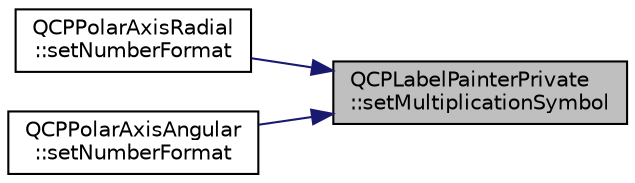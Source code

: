 digraph "QCPLabelPainterPrivate::setMultiplicationSymbol"
{
 // LATEX_PDF_SIZE
  edge [fontname="Helvetica",fontsize="10",labelfontname="Helvetica",labelfontsize="10"];
  node [fontname="Helvetica",fontsize="10",shape=record];
  rankdir="RL";
  Node1 [label="QCPLabelPainterPrivate\l::setMultiplicationSymbol",height=0.2,width=0.4,color="black", fillcolor="grey75", style="filled", fontcolor="black",tooltip=" "];
  Node1 -> Node2 [dir="back",color="midnightblue",fontsize="10",style="solid",fontname="Helvetica"];
  Node2 [label="QCPPolarAxisRadial\l::setNumberFormat",height=0.2,width=0.4,color="black", fillcolor="white", style="filled",URL="$classQCPPolarAxisRadial.html#a1466025a71161cba79964aa8ad34f3c4",tooltip=" "];
  Node1 -> Node3 [dir="back",color="midnightblue",fontsize="10",style="solid",fontname="Helvetica"];
  Node3 [label="QCPPolarAxisAngular\l::setNumberFormat",height=0.2,width=0.4,color="black", fillcolor="white", style="filled",URL="$classQCPPolarAxisAngular.html#a3781860cc80b9a6d8be2a4f8179733dd",tooltip=" "];
}
